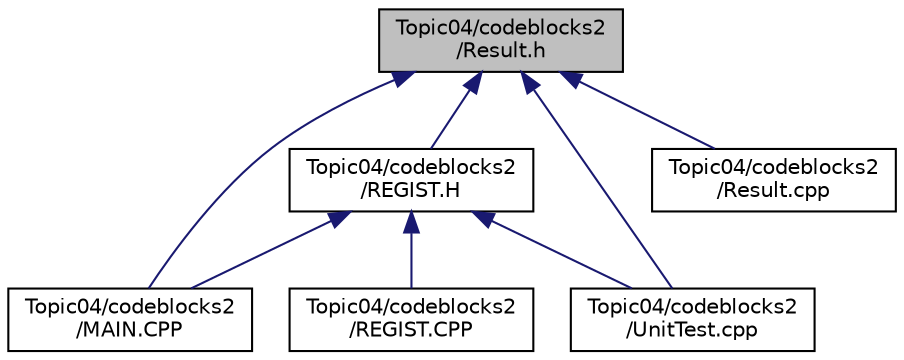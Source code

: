 digraph "Topic04/codeblocks2/Result.h"
{
  edge [fontname="Helvetica",fontsize="10",labelfontname="Helvetica",labelfontsize="10"];
  node [fontname="Helvetica",fontsize="10",shape=record];
  Node6 [label="Topic04/codeblocks2\l/Result.h",height=0.2,width=0.4,color="black", fillcolor="grey75", style="filled", fontcolor="black"];
  Node6 -> Node7 [dir="back",color="midnightblue",fontsize="10",style="solid",fontname="Helvetica"];
  Node7 [label="Topic04/codeblocks2\l/REGIST.H",height=0.2,width=0.4,color="black", fillcolor="white", style="filled",URL="$_topic04_2codeblocks2_2_r_e_g_i_s_t_8_h.html"];
  Node7 -> Node8 [dir="back",color="midnightblue",fontsize="10",style="solid",fontname="Helvetica"];
  Node8 [label="Topic04/codeblocks2\l/MAIN.CPP",height=0.2,width=0.4,color="black", fillcolor="white", style="filled",URL="$_topic04_2codeblocks2_2main_8cpp.html"];
  Node7 -> Node9 [dir="back",color="midnightblue",fontsize="10",style="solid",fontname="Helvetica"];
  Node9 [label="Topic04/codeblocks2\l/REGIST.CPP",height=0.2,width=0.4,color="black", fillcolor="white", style="filled",URL="$_topic04_2codeblocks2_2_r_e_g_i_s_t_8_c_p_p.html"];
  Node7 -> Node10 [dir="back",color="midnightblue",fontsize="10",style="solid",fontname="Helvetica"];
  Node10 [label="Topic04/codeblocks2\l/UnitTest.cpp",height=0.2,width=0.4,color="black", fillcolor="white", style="filled",URL="$codeblocks2_2_unit_test_8cpp.html"];
  Node6 -> Node8 [dir="back",color="midnightblue",fontsize="10",style="solid",fontname="Helvetica"];
  Node6 -> Node11 [dir="back",color="midnightblue",fontsize="10",style="solid",fontname="Helvetica"];
  Node11 [label="Topic04/codeblocks2\l/Result.cpp",height=0.2,width=0.4,color="black", fillcolor="white", style="filled",URL="$_topic04_2codeblocks2_2_result_8cpp.html"];
  Node6 -> Node10 [dir="back",color="midnightblue",fontsize="10",style="solid",fontname="Helvetica"];
}
